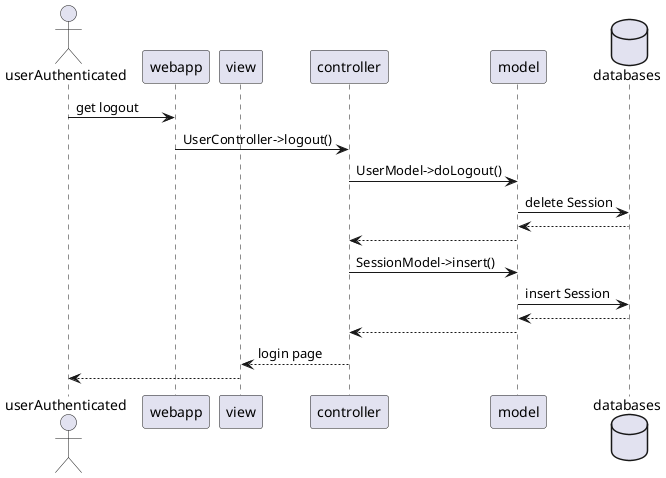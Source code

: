@startuml

' logout
actor  userAuthenticated
participant webapp
participant view
participant controller
participant model
database databases

userAuthenticated -> webapp : get logout
webapp -> controller : UserController->logout()
controller -> model : UserModel->doLogout()
model -> databases : delete Session
databases --> model
model --> controller
controller -> model : SessionModel->insert()
model -> databases : insert Session
databases --> model
model --> controller
controller --> view : login page
view --> userAuthenticated



@enduml